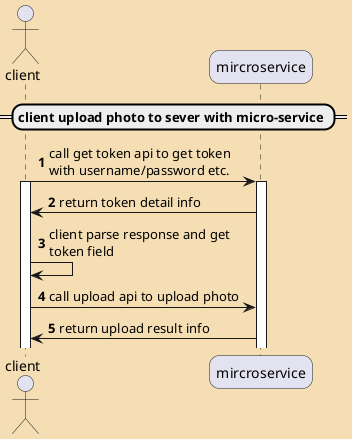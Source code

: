 @startuml
skinparam maxMessageSize 200
skinparam backgroundColor wheat
'https://plantuml.com/sequence-diagram
skinparam roundcorner 20
actor client 
participant mircroservice 

 
== client upload photo to sever with micro-service ==
autonumber 
client->mircroservice:call get token api to get token with username/password etc.
activate client
activate mircroservice
mircroservice->client:return token detail info

client->client:client parse response and get token field

client->mircroservice:call upload api to upload photo
mircroservice->client:return upload result info 


autonumber 

@enduml